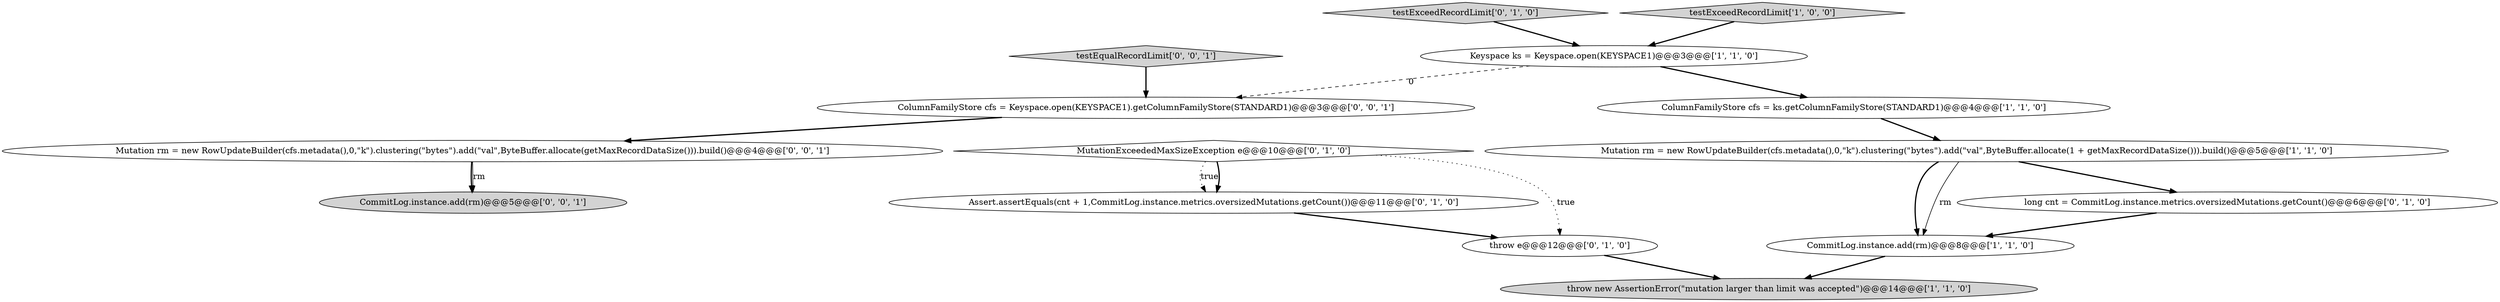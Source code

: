 digraph {
13 [style = filled, label = "Mutation rm = new RowUpdateBuilder(cfs.metadata(),0,\"k\").clustering(\"bytes\").add(\"val\",ByteBuffer.allocate(getMaxRecordDataSize())).build()@@@4@@@['0', '0', '1']", fillcolor = white, shape = ellipse image = "AAA0AAABBB3BBB"];
14 [style = filled, label = "testEqualRecordLimit['0', '0', '1']", fillcolor = lightgray, shape = diamond image = "AAA0AAABBB3BBB"];
4 [style = filled, label = "CommitLog.instance.add(rm)@@@8@@@['1', '1', '0']", fillcolor = white, shape = ellipse image = "AAA0AAABBB1BBB"];
10 [style = filled, label = "long cnt = CommitLog.instance.metrics.oversizedMutations.getCount()@@@6@@@['0', '1', '0']", fillcolor = white, shape = ellipse image = "AAA1AAABBB2BBB"];
8 [style = filled, label = "MutationExceededMaxSizeException e@@@10@@@['0', '1', '0']", fillcolor = white, shape = diamond image = "AAA1AAABBB2BBB"];
0 [style = filled, label = "Keyspace ks = Keyspace.open(KEYSPACE1)@@@3@@@['1', '1', '0']", fillcolor = white, shape = ellipse image = "AAA0AAABBB1BBB"];
1 [style = filled, label = "ColumnFamilyStore cfs = ks.getColumnFamilyStore(STANDARD1)@@@4@@@['1', '1', '0']", fillcolor = white, shape = ellipse image = "AAA0AAABBB1BBB"];
12 [style = filled, label = "CommitLog.instance.add(rm)@@@5@@@['0', '0', '1']", fillcolor = lightgray, shape = ellipse image = "AAA0AAABBB3BBB"];
6 [style = filled, label = "testExceedRecordLimit['0', '1', '0']", fillcolor = lightgray, shape = diamond image = "AAA0AAABBB2BBB"];
9 [style = filled, label = "Assert.assertEquals(cnt + 1,CommitLog.instance.metrics.oversizedMutations.getCount())@@@11@@@['0', '1', '0']", fillcolor = white, shape = ellipse image = "AAA1AAABBB2BBB"];
5 [style = filled, label = "testExceedRecordLimit['1', '0', '0']", fillcolor = lightgray, shape = diamond image = "AAA0AAABBB1BBB"];
7 [style = filled, label = "throw e@@@12@@@['0', '1', '0']", fillcolor = white, shape = ellipse image = "AAA1AAABBB2BBB"];
11 [style = filled, label = "ColumnFamilyStore cfs = Keyspace.open(KEYSPACE1).getColumnFamilyStore(STANDARD1)@@@3@@@['0', '0', '1']", fillcolor = white, shape = ellipse image = "AAA0AAABBB3BBB"];
3 [style = filled, label = "throw new AssertionError(\"mutation larger than limit was accepted\")@@@14@@@['1', '1', '0']", fillcolor = lightgray, shape = ellipse image = "AAA0AAABBB1BBB"];
2 [style = filled, label = "Mutation rm = new RowUpdateBuilder(cfs.metadata(),0,\"k\").clustering(\"bytes\").add(\"val\",ByteBuffer.allocate(1 + getMaxRecordDataSize())).build()@@@5@@@['1', '1', '0']", fillcolor = white, shape = ellipse image = "AAA0AAABBB1BBB"];
6->0 [style = bold, label=""];
13->12 [style = bold, label=""];
5->0 [style = bold, label=""];
0->11 [style = dashed, label="0"];
8->9 [style = dotted, label="true"];
2->10 [style = bold, label=""];
2->4 [style = bold, label=""];
10->4 [style = bold, label=""];
8->9 [style = bold, label=""];
2->4 [style = solid, label="rm"];
4->3 [style = bold, label=""];
14->11 [style = bold, label=""];
1->2 [style = bold, label=""];
7->3 [style = bold, label=""];
0->1 [style = bold, label=""];
13->12 [style = solid, label="rm"];
11->13 [style = bold, label=""];
8->7 [style = dotted, label="true"];
9->7 [style = bold, label=""];
}
